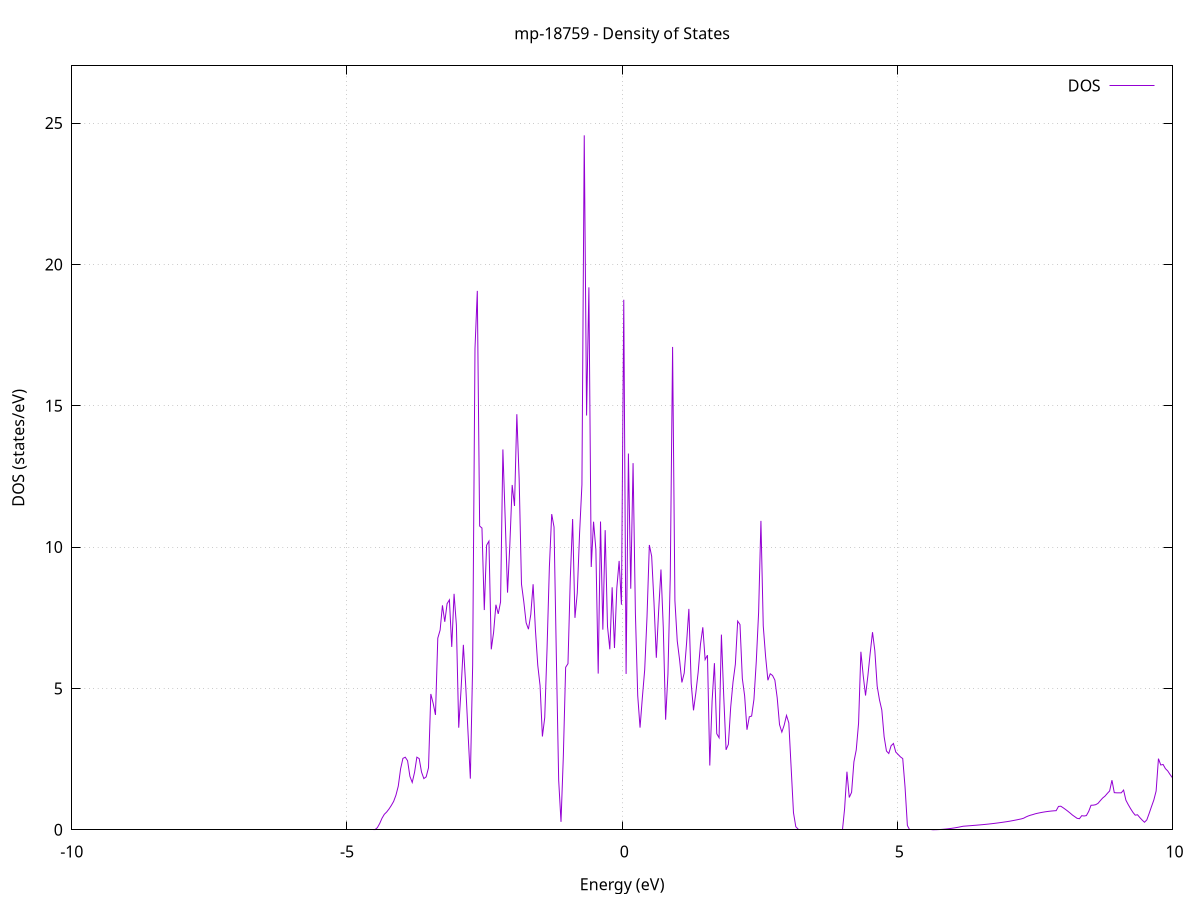 set title 'mp-18759 - Density of States'
set xlabel 'Energy (eV)'
set ylabel 'DOS (states/eV)'
set grid
set xrange [-10:10]
set yrange [0:27.022]
set xzeroaxis lt -1
set terminal png size 800,600
set output 'mp-18759_dos_gnuplot.png'
plot '-' using 1:2 with lines title 'DOS'
-51.249800 0.000000
-51.207600 0.000000
-51.165400 0.000000
-51.123100 0.000000
-51.080900 0.000000
-51.038600 0.000000
-50.996400 0.000000
-50.954200 0.000000
-50.911900 0.000000
-50.869700 0.000000
-50.827400 0.000000
-50.785200 0.000000
-50.743000 0.000000
-50.700700 0.000000
-50.658500 0.000000
-50.616200 0.000000
-50.574000 0.000000
-50.531800 0.000000
-50.489500 0.000000
-50.447300 0.000000
-50.405000 0.000000
-50.362800 0.000000
-50.320600 0.000000
-50.278300 0.000000
-50.236100 0.000000
-50.193800 0.000000
-50.151600 0.000000
-50.109400 0.000000
-50.067100 0.000000
-50.024900 0.000000
-49.982600 0.000000
-49.940400 0.000000
-49.898200 0.000000
-49.855900 0.000000
-49.813700 0.000000
-49.771400 0.000000
-49.729200 0.000000
-49.687000 0.000000
-49.644700 0.000000
-49.602500 0.000000
-49.560200 0.000000
-49.518000 0.000000
-49.475800 0.000000
-49.433500 0.000000
-49.391300 0.000000
-49.349000 0.000000
-49.306800 0.000000
-49.264600 0.000000
-49.222300 0.000000
-49.180100 0.000000
-49.137800 0.000000
-49.095600 0.000000
-49.053400 0.000000
-49.011100 0.000000
-48.968900 0.000000
-48.926600 0.000000
-48.884400 0.000000
-48.842200 0.000000
-48.799900 0.000000
-48.757700 0.000000
-48.715400 0.000000
-48.673200 0.000000
-48.631000 0.000000
-48.588700 0.000000
-48.546500 0.000000
-48.504200 0.000000
-48.462000 0.000000
-48.419800 0.000000
-48.377500 0.000000
-48.335300 0.000000
-48.293000 0.000000
-48.250800 0.000000
-48.208600 0.000000
-48.166300 0.000000
-48.124100 0.000000
-48.081800 0.000000
-48.039600 0.000000
-47.997400 0.000000
-47.955100 0.000000
-47.912900 0.000000
-47.870600 0.000000
-47.828400 0.000000
-47.786200 0.000000
-47.743900 0.000000
-47.701700 0.000000
-47.659400 0.000000
-47.617200 0.000000
-47.575000 0.000000
-47.532700 0.000000
-47.490500 0.000000
-47.448200 0.000000
-47.406000 20.284700
-47.363800 0.000000
-47.321500 0.000000
-47.279300 0.000000
-47.237000 0.000000
-47.194800 0.000000
-47.152600 0.000000
-47.110300 85.101200
-47.068100 0.000000
-47.025800 0.000000
-46.983600 0.000000
-46.941400 0.000000
-46.899100 0.000000
-46.856900 0.000000
-46.814600 0.000000
-46.772400 0.000000
-46.730200 0.000000
-46.687900 0.000000
-46.645700 0.000000
-46.603400 0.000000
-46.561200 0.000000
-46.519000 0.000000
-46.476700 0.000000
-46.434500 0.000000
-46.392200 0.000000
-46.350000 0.000000
-46.307800 0.000000
-46.265500 0.000000
-46.223300 0.000000
-46.181000 0.000000
-46.138800 0.000000
-46.096600 0.000000
-46.054300 0.000000
-46.012100 0.000000
-45.969800 0.000000
-45.927600 0.000000
-45.885400 0.000000
-45.843100 0.000000
-45.800900 0.000000
-45.758600 0.000000
-45.716400 0.000000
-45.674200 0.000000
-45.631900 0.000000
-45.589700 0.000000
-45.547400 0.000000
-45.505200 0.000000
-45.463000 0.000000
-45.420700 0.000000
-45.378500 0.000000
-45.336200 0.000000
-45.294000 0.000000
-45.251800 0.000000
-45.209500 0.000000
-45.167300 0.000000
-45.125000 0.000000
-45.082800 0.000000
-45.040600 0.000000
-44.998300 0.000000
-44.956100 0.000000
-44.913800 0.000000
-44.871600 0.000000
-44.829400 0.000000
-44.787100 0.000000
-44.744900 0.000000
-44.702600 0.000000
-44.660400 0.000000
-44.618200 0.000000
-44.575900 0.000000
-44.533700 0.000000
-44.491400 0.000000
-44.449200 0.000000
-44.407000 0.000000
-44.364700 0.000000
-44.322500 0.000000
-44.280200 0.000000
-44.238000 0.000000
-44.195800 0.000000
-44.153500 0.000000
-44.111300 0.000000
-44.069000 0.000000
-44.026800 0.000000
-43.984600 0.000000
-43.942300 0.000000
-43.900100 0.000000
-43.857800 0.000000
-43.815600 0.000000
-43.773400 0.000000
-43.731100 0.000000
-43.688900 0.000000
-43.646600 0.000000
-43.604400 0.000000
-43.562200 0.000000
-43.519900 0.000000
-43.477700 0.000000
-43.435400 0.000000
-43.393200 0.000000
-43.351000 0.000000
-43.308700 0.000000
-43.266500 0.000000
-43.224200 0.000000
-43.182000 0.000000
-43.139800 0.000000
-43.097500 0.000000
-43.055300 0.000000
-43.013000 0.000000
-42.970800 0.000000
-42.928600 0.000000
-42.886300 0.000000
-42.844100 0.000000
-42.801800 0.000000
-42.759600 0.000000
-42.717400 0.000000
-42.675100 0.000000
-42.632900 0.000000
-42.590600 0.000000
-42.548400 0.000000
-42.506200 0.000000
-42.463900 0.000000
-42.421700 0.000000
-42.379400 0.000000
-42.337200 0.000000
-42.295000 0.000000
-42.252700 0.000000
-42.210500 0.000000
-42.168200 0.000000
-42.126000 0.000000
-42.083800 0.000000
-42.041500 0.000000
-41.999300 0.000000
-41.957000 0.000000
-41.914800 0.000000
-41.872600 0.000000
-41.830300 0.000000
-41.788100 0.000000
-41.745800 0.000000
-41.703600 0.000000
-41.661400 0.000000
-41.619100 0.000000
-41.576900 0.000000
-41.534600 0.000000
-41.492400 0.000000
-41.450200 0.000000
-41.407900 0.000000
-41.365700 0.000000
-41.323400 0.000000
-41.281200 0.000000
-41.239000 0.000000
-41.196700 0.000000
-41.154500 0.000000
-41.112200 0.000000
-41.070000 0.000000
-41.027800 0.000000
-40.985500 0.000000
-40.943300 0.000000
-40.901000 0.000000
-40.858800 0.000000
-40.816600 0.000000
-40.774300 0.000000
-40.732100 0.000000
-40.689800 0.000000
-40.647600 0.000000
-40.605400 0.000000
-40.563100 0.000000
-40.520900 0.000000
-40.478600 0.000000
-40.436400 0.000000
-40.394200 0.000000
-40.351900 0.000000
-40.309700 0.000000
-40.267400 0.000000
-40.225200 0.000000
-40.183000 0.000000
-40.140700 0.000000
-40.098500 0.000000
-40.056200 0.000000
-40.014000 0.000000
-39.971800 0.000000
-39.929500 0.000000
-39.887300 0.000000
-39.845000 0.000000
-39.802800 0.000000
-39.760600 0.000000
-39.718300 0.000000
-39.676100 0.000000
-39.633800 0.000000
-39.591600 0.000000
-39.549400 0.000000
-39.507100 0.000000
-39.464900 0.000000
-39.422600 0.000000
-39.380400 0.000000
-39.338200 0.000000
-39.295900 0.000000
-39.253700 0.000000
-39.211400 0.000000
-39.169200 0.000000
-39.127000 0.000000
-39.084700 0.000000
-39.042500 0.000000
-39.000200 0.000000
-38.958000 0.000000
-38.915800 0.000000
-38.873500 0.000000
-38.831300 0.000000
-38.789000 0.000000
-38.746800 0.000000
-38.704600 0.000000
-38.662300 0.000000
-38.620100 0.000000
-38.577800 0.000000
-38.535600 0.000000
-38.493400 0.000000
-38.451100 0.000000
-38.408900 0.000000
-38.366600 0.000000
-38.324400 0.000000
-38.282200 0.000000
-38.239900 0.000000
-38.197700 0.000000
-38.155400 0.000000
-38.113200 0.000000
-38.071000 0.000000
-38.028700 0.000000
-37.986500 0.000000
-37.944200 0.000000
-37.902000 0.000000
-37.859800 0.000000
-37.817500 0.000000
-37.775300 0.000000
-37.733000 0.000000
-37.690800 0.000000
-37.648600 0.000000
-37.606300 0.000000
-37.564100 0.000000
-37.521800 0.000000
-37.479600 0.000000
-37.437400 0.000000
-37.395100 0.000000
-37.352900 0.000000
-37.310600 0.000000
-37.268400 0.000000
-37.226200 0.000000
-37.183900 0.000000
-37.141700 0.000000
-37.099400 0.000000
-37.057200 0.000000
-37.015000 0.000000
-36.972700 0.000000
-36.930500 0.000000
-36.888200 0.000000
-36.846000 0.000000
-36.803800 0.000000
-36.761500 0.000000
-36.719300 0.000000
-36.677000 0.000000
-36.634800 0.000000
-36.592600 0.000000
-36.550300 0.000000
-36.508100 0.000000
-36.465800 0.000000
-36.423600 0.000000
-36.381400 0.000000
-36.339100 0.000000
-36.296900 0.000000
-36.254600 0.000000
-36.212400 0.000000
-36.170200 0.000000
-36.127900 0.000000
-36.085700 0.000000
-36.043400 0.000000
-36.001200 0.000000
-35.959000 0.000000
-35.916700 0.000000
-35.874500 0.000000
-35.832200 0.000000
-35.790000 0.000000
-35.747800 0.000000
-35.705500 0.000000
-35.663300 0.000000
-35.621000 0.000000
-35.578800 0.000000
-35.536600 0.000000
-35.494300 0.000000
-35.452100 0.000000
-35.409800 0.000000
-35.367600 0.000000
-35.325400 0.000000
-35.283100 0.000000
-35.240900 0.000000
-35.198600 0.000000
-35.156400 0.000000
-35.114200 0.000000
-35.071900 0.000000
-35.029700 0.000000
-34.987400 0.000000
-34.945200 0.000000
-34.903000 0.000000
-34.860700 0.000000
-34.818500 0.000000
-34.776200 0.000000
-34.734000 0.000000
-34.691800 0.000000
-34.649500 0.000000
-34.607300 0.000000
-34.565000 0.000000
-34.522800 0.000000
-34.480600 0.000000
-34.438300 0.000000
-34.396100 0.000000
-34.353800 0.000000
-34.311600 0.000000
-34.269400 0.000000
-34.227100 0.000000
-34.184900 0.000000
-34.142600 0.000000
-34.100400 0.000000
-34.058200 0.000000
-34.015900 0.000000
-33.973700 0.000000
-33.931400 0.000000
-33.889200 0.000000
-33.847000 0.000000
-33.804700 0.000000
-33.762500 0.000000
-33.720200 0.000000
-33.678000 0.000000
-33.635800 0.000000
-33.593500 0.000000
-33.551300 0.000000
-33.509000 0.000000
-33.466800 0.000000
-33.424600 0.000000
-33.382300 0.000000
-33.340100 0.000000
-33.297800 0.000000
-33.255600 0.000000
-33.213400 0.000000
-33.171100 0.000000
-33.128900 0.000000
-33.086600 0.000000
-33.044400 0.000000
-33.002200 0.000000
-32.959900 0.000000
-32.917700 0.000000
-32.875400 0.000000
-32.833200 0.000000
-32.791000 0.000000
-32.748700 0.000000
-32.706500 0.000000
-32.664200 0.000000
-32.622000 0.000000
-32.579800 0.000000
-32.537500 0.000000
-32.495300 0.000000
-32.453000 0.000000
-32.410800 0.000000
-32.368600 0.000000
-32.326300 0.000000
-32.284100 0.000000
-32.241800 0.000000
-32.199600 0.000000
-32.157400 0.000000
-32.115100 0.000000
-32.072900 0.000000
-32.030600 0.000000
-31.988400 0.000000
-31.946200 0.000000
-31.903900 0.000000
-31.861700 0.000000
-31.819400 0.000000
-31.777200 0.000000
-31.735000 0.000000
-31.692700 0.000000
-31.650500 0.000000
-31.608200 0.000000
-31.566000 0.000000
-31.523800 0.000000
-31.481500 0.000000
-31.439300 0.000000
-31.397000 0.000000
-31.354800 0.000000
-31.312600 0.000000
-31.270300 0.000000
-31.228100 0.000000
-31.185800 0.000000
-31.143600 0.000000
-31.101400 0.000000
-31.059100 0.000000
-31.016900 0.000000
-30.974600 0.000000
-30.932400 0.000000
-30.890200 0.000000
-30.847900 0.000000
-30.805700 0.000000
-30.763400 0.000000
-30.721200 0.000000
-30.679000 0.000000
-30.636700 0.000000
-30.594500 0.000000
-30.552200 0.000000
-30.510000 0.000000
-30.467800 0.000000
-30.425500 0.000000
-30.383300 0.000000
-30.341000 0.000000
-30.298800 0.000000
-30.256600 0.000000
-30.214300 0.000000
-30.172100 0.000000
-30.129800 0.000000
-30.087600 0.000000
-30.045400 0.000000
-30.003100 0.000000
-29.960900 0.000000
-29.918600 0.000000
-29.876400 0.000000
-29.834100 0.000000
-29.791900 0.000000
-29.749700 0.000000
-29.707400 0.000000
-29.665200 0.000000
-29.622900 0.000000
-29.580700 0.000000
-29.538500 0.000000
-29.496200 0.000000
-29.454000 0.000000
-29.411700 0.000000
-29.369500 0.000000
-29.327300 0.000000
-29.285000 0.000000
-29.242800 0.000000
-29.200500 0.000000
-29.158300 0.000000
-29.116100 0.000000
-29.073800 0.000000
-29.031600 0.000000
-28.989300 0.000000
-28.947100 0.000000
-28.904900 0.000000
-28.862600 0.000000
-28.820400 0.000000
-28.778100 0.000000
-28.735900 0.000000
-28.693700 0.000000
-28.651400 0.000000
-28.609200 0.000000
-28.566900 0.000000
-28.524700 0.000000
-28.482500 0.000000
-28.440200 0.000000
-28.398000 0.000000
-28.355700 0.000000
-28.313500 0.000000
-28.271300 0.000000
-28.229000 0.000000
-28.186800 0.000000
-28.144500 0.000000
-28.102300 0.000000
-28.060100 0.000000
-28.017800 0.000000
-27.975600 0.000000
-27.933300 0.000000
-27.891100 0.000000
-27.848900 0.000000
-27.806600 0.000000
-27.764400 0.000000
-27.722100 0.000000
-27.679900 0.000000
-27.637700 0.000000
-27.595400 0.000000
-27.553200 0.000000
-27.510900 0.000000
-27.468700 0.000000
-27.426500 0.000000
-27.384200 0.000000
-27.342000 0.000000
-27.299700 0.000000
-27.257500 0.000000
-27.215300 0.000000
-27.173000 0.000000
-27.130800 0.000000
-27.088500 0.000000
-27.046300 0.000000
-27.004100 0.000000
-26.961800 0.000000
-26.919600 0.000000
-26.877300 0.000000
-26.835100 0.000000
-26.792900 0.000000
-26.750600 0.000000
-26.708400 0.000000
-26.666100 0.000000
-26.623900 0.000000
-26.581700 0.000000
-26.539400 0.000000
-26.497200 0.000000
-26.454900 0.000000
-26.412700 0.000000
-26.370500 0.000000
-26.328200 0.000000
-26.286000 0.000000
-26.243700 0.000000
-26.201500 0.000000
-26.159300 0.000000
-26.117000 0.000000
-26.074800 0.000000
-26.032500 0.000000
-25.990300 0.000000
-25.948100 0.000000
-25.905800 0.000000
-25.863600 0.000000
-25.821300 0.000000
-25.779100 0.000000
-25.736900 0.000000
-25.694600 0.000000
-25.652400 0.000000
-25.610100 0.000000
-25.567900 0.000000
-25.525700 0.000000
-25.483400 0.000000
-25.441200 0.000000
-25.398900 0.000000
-25.356700 0.000000
-25.314500 0.000000
-25.272200 0.000000
-25.230000 0.000000
-25.187700 0.000000
-25.145500 0.000000
-25.103300 0.000000
-25.061000 0.000000
-25.018800 0.000000
-24.976500 0.000000
-24.934300 0.000000
-24.892100 0.000000
-24.849800 0.000000
-24.807600 0.000000
-24.765300 0.000000
-24.723100 0.000000
-24.680900 0.000000
-24.638600 0.000000
-24.596400 0.000000
-24.554100 0.000000
-24.511900 0.000000
-24.469700 0.000000
-24.427400 0.000000
-24.385200 0.000000
-24.342900 0.000000
-24.300700 0.000000
-24.258500 0.000000
-24.216200 0.000000
-24.174000 0.000000
-24.131700 0.000000
-24.089500 0.000000
-24.047300 0.000000
-24.005000 0.000000
-23.962800 0.000000
-23.920500 0.000000
-23.878300 0.000000
-23.836100 0.000000
-23.793800 0.000000
-23.751600 0.000000
-23.709300 0.000000
-23.667100 0.000000
-23.624900 0.000000
-23.582600 0.000000
-23.540400 0.000000
-23.498100 0.000000
-23.455900 0.000000
-23.413700 0.000000
-23.371400 0.000000
-23.329200 0.000000
-23.286900 0.000000
-23.244700 0.000000
-23.202500 0.000000
-23.160200 0.000000
-23.118000 0.000000
-23.075700 0.000000
-23.033500 0.000000
-22.991300 0.000000
-22.949000 0.000000
-22.906800 0.000000
-22.864500 0.000000
-22.822300 0.000000
-22.780100 0.000000
-22.737800 0.000000
-22.695600 0.000000
-22.653300 0.000000
-22.611100 0.000000
-22.568900 0.000000
-22.526600 0.000000
-22.484400 0.000000
-22.442100 0.000000
-22.399900 0.000000
-22.357700 0.000000
-22.315400 0.000000
-22.273200 0.000000
-22.230900 0.000000
-22.188700 0.000000
-22.146500 0.000000
-22.104200 0.000000
-22.062000 0.000000
-22.019700 0.000000
-21.977500 0.000000
-21.935300 0.000000
-21.893000 0.000000
-21.850800 0.000000
-21.808500 0.000000
-21.766300 0.000000
-21.724100 0.000000
-21.681800 0.000000
-21.639600 0.000000
-21.597300 0.000000
-21.555100 0.000000
-21.512900 0.000000
-21.470600 0.000000
-21.428400 0.000000
-21.386100 0.000000
-21.343900 0.000000
-21.301700 0.000000
-21.259400 0.000000
-21.217200 0.000000
-21.174900 0.000000
-21.132700 0.000000
-21.090500 0.000000
-21.048200 0.000000
-21.006000 0.000000
-20.963700 0.000000
-20.921500 0.000000
-20.879300 0.000000
-20.837000 0.000000
-20.794800 0.000000
-20.752500 0.000000
-20.710300 0.000000
-20.668100 0.000000
-20.625800 0.000000
-20.583600 0.000000
-20.541300 0.000000
-20.499100 0.000000
-20.456900 0.000000
-20.414600 0.000000
-20.372400 0.000000
-20.330100 0.000000
-20.287900 0.000000
-20.245700 0.000000
-20.203400 0.000000
-20.161200 0.000000
-20.118900 0.000000
-20.076700 0.000000
-20.034500 0.000000
-19.992200 0.000000
-19.950000 0.000000
-19.907700 0.000000
-19.865500 0.000000
-19.823300 0.000000
-19.781000 0.000000
-19.738800 0.000000
-19.696500 0.000000
-19.654300 0.000000
-19.612100 0.000000
-19.569800 0.000000
-19.527600 0.000000
-19.485300 0.000000
-19.443100 0.000000
-19.400900 0.000000
-19.358600 0.000000
-19.316400 0.000000
-19.274100 0.000000
-19.231900 0.000000
-19.189700 0.000000
-19.147400 0.000000
-19.105200 0.000000
-19.062900 0.000000
-19.020700 0.000000
-18.978500 0.000000
-18.936200 0.000000
-18.894000 0.000000
-18.851700 0.000000
-18.809500 0.000000
-18.767300 0.000000
-18.725000 0.000000
-18.682800 0.000000
-18.640500 0.000000
-18.598300 0.000000
-18.556100 0.000000
-18.513800 0.000000
-18.471600 0.000000
-18.429300 0.000000
-18.387100 0.000000
-18.344900 0.000000
-18.302600 0.000000
-18.260400 0.000000
-18.218100 0.000000
-18.175900 0.000000
-18.133700 0.000000
-18.091400 0.000000
-18.049200 0.000000
-18.006900 0.000000
-17.964700 0.000000
-17.922500 0.000000
-17.880200 0.000000
-17.838000 0.000000
-17.795700 0.000000
-17.753500 0.000000
-17.711300 0.000000
-17.669000 0.000000
-17.626800 0.000000
-17.584500 0.000000
-17.542300 0.000000
-17.500100 0.000000
-17.457800 0.000000
-17.415600 0.000000
-17.373300 0.000000
-17.331100 0.000000
-17.288900 0.000000
-17.246600 0.000000
-17.204400 0.000000
-17.162100 0.000000
-17.119900 0.000000
-17.077700 0.000000
-17.035400 0.000000
-16.993200 0.000000
-16.950900 0.000000
-16.908700 0.000000
-16.866500 0.000000
-16.824200 0.000000
-16.782000 0.000000
-16.739700 0.000000
-16.697500 0.000000
-16.655300 0.000000
-16.613000 0.000000
-16.570800 0.000000
-16.528500 0.000000
-16.486300 0.000000
-16.444100 0.000000
-16.401800 0.000000
-16.359600 0.000000
-16.317300 0.000000
-16.275100 0.000000
-16.232900 0.000000
-16.190600 0.000000
-16.148400 0.000000
-16.106100 0.000000
-16.063900 0.000000
-16.021700 0.000000
-15.979400 0.000000
-15.937200 0.000000
-15.894900 0.000000
-15.852700 0.000000
-15.810500 0.000000
-15.768200 0.000000
-15.726000 0.097200
-15.683700 0.662400
-15.641500 1.016300
-15.599300 1.315900
-15.557000 1.713600
-15.514800 2.292100
-15.472500 3.619900
-15.430300 4.045100
-15.388100 4.167000
-15.345800 1.882400
-15.303600 1.696900
-15.261300 1.463800
-15.219100 0.822600
-15.176900 1.327400
-15.134600 2.413900
-15.092400 4.305700
-15.050100 5.874300
-15.007900 4.191800
-14.965700 4.554400
-14.923400 0.102200
-14.881200 0.818300
-14.838900 10.054300
-14.796700 7.192700
-14.754500 6.399500
-14.712200 5.394000
-14.670000 6.184700
-14.627700 9.172200
-14.585500 15.171000
-14.543300 19.241500
-14.501000 0.000000
-14.458800 13.665100
-14.416500 0.000000
-14.374300 0.000000
-14.332100 0.000000
-14.289800 0.000000
-14.247600 0.000000
-14.205300 0.000000
-14.163100 0.000000
-14.120900 0.000000
-14.078600 0.000000
-14.036400 0.000000
-13.994100 0.000000
-13.951900 0.000000
-13.909700 0.000000
-13.867400 0.000000
-13.825200 0.000000
-13.782900 0.000000
-13.740700 0.000000
-13.698500 0.000000
-13.656200 0.000000
-13.614000 0.000000
-13.571700 0.000000
-13.529500 0.000000
-13.487300 0.000000
-13.445000 0.000000
-13.402800 0.000000
-13.360500 0.000000
-13.318300 0.000000
-13.276100 0.000000
-13.233800 0.000000
-13.191600 0.000000
-13.149300 0.000000
-13.107100 0.000000
-13.064900 0.000000
-13.022600 0.000000
-12.980400 0.000000
-12.938100 0.000000
-12.895900 0.000000
-12.853700 0.000000
-12.811400 0.000000
-12.769200 0.000000
-12.726900 0.000000
-12.684700 0.000000
-12.642500 0.000000
-12.600200 0.000000
-12.558000 0.000000
-12.515700 0.000000
-12.473500 0.000000
-12.431300 0.000000
-12.389000 0.000000
-12.346800 0.000000
-12.304500 0.000000
-12.262300 0.000000
-12.220100 0.000000
-12.177800 0.000000
-12.135600 0.000000
-12.093300 0.000000
-12.051100 0.000000
-12.008900 0.000000
-11.966600 0.000000
-11.924400 0.000000
-11.882100 0.000000
-11.839900 0.000000
-11.797700 0.000000
-11.755400 0.000000
-11.713200 0.000000
-11.670900 0.000000
-11.628700 0.000000
-11.586500 0.000000
-11.544200 0.000000
-11.502000 0.000000
-11.459700 0.000000
-11.417500 0.000000
-11.375300 0.000000
-11.333000 0.000000
-11.290800 0.000000
-11.248500 0.000000
-11.206300 0.000000
-11.164100 0.000000
-11.121800 0.000000
-11.079600 0.000000
-11.037300 0.000000
-10.995100 0.000000
-10.952900 0.000000
-10.910600 0.000000
-10.868400 0.000000
-10.826100 0.000000
-10.783900 0.000000
-10.741700 0.000000
-10.699400 0.000000
-10.657200 0.000000
-10.614900 0.000000
-10.572700 0.000000
-10.530500 0.000000
-10.488200 0.000000
-10.446000 0.000000
-10.403700 0.000000
-10.361500 0.000000
-10.319300 0.000000
-10.277000 0.000000
-10.234800 0.000000
-10.192500 0.000000
-10.150300 0.000000
-10.108100 0.000000
-10.065800 0.000000
-10.023600 0.000000
-9.981300 0.000000
-9.939100 0.000000
-9.896900 0.000000
-9.854600 0.000000
-9.812400 0.000000
-9.770100 0.000000
-9.727900 0.000000
-9.685700 0.000000
-9.643400 0.000000
-9.601200 0.000000
-9.558900 0.000000
-9.516700 0.000000
-9.474500 0.000000
-9.432200 0.000000
-9.390000 0.000000
-9.347700 0.000000
-9.305500 0.000000
-9.263300 0.000000
-9.221000 0.000000
-9.178800 0.000000
-9.136500 0.000000
-9.094300 0.000000
-9.052100 0.000000
-9.009800 0.000000
-8.967600 0.000000
-8.925300 0.000000
-8.883100 0.000000
-8.840900 0.000000
-8.798600 0.000000
-8.756400 0.000000
-8.714100 0.000000
-8.671900 0.000000
-8.629700 0.000000
-8.587400 0.000000
-8.545200 0.000000
-8.502900 0.000000
-8.460700 0.000000
-8.418500 0.000000
-8.376200 0.000000
-8.334000 0.000000
-8.291700 0.000000
-8.249500 0.000000
-8.207300 0.000000
-8.165000 0.000000
-8.122800 0.000000
-8.080500 0.000000
-8.038300 0.000000
-7.996100 0.000000
-7.953800 0.000000
-7.911600 0.000000
-7.869300 0.000000
-7.827100 0.000000
-7.784900 0.000000
-7.742600 0.000000
-7.700400 0.000000
-7.658100 0.000000
-7.615900 0.000000
-7.573700 0.000000
-7.531400 0.000000
-7.489200 0.000000
-7.446900 0.000000
-7.404700 0.000000
-7.362500 0.000000
-7.320200 0.000000
-7.278000 0.000000
-7.235700 0.000000
-7.193500 0.000000
-7.151300 0.000000
-7.109000 0.000000
-7.066800 0.000000
-7.024500 0.000000
-6.982300 0.000000
-6.940100 0.000000
-6.897800 0.000000
-6.855600 0.000000
-6.813300 0.000000
-6.771100 0.000000
-6.728900 0.000000
-6.686600 0.000000
-6.644400 0.000000
-6.602100 0.000000
-6.559900 0.000000
-6.517700 0.000000
-6.475400 0.000000
-6.433200 0.000000
-6.390900 0.000000
-6.348700 0.000000
-6.306500 0.000000
-6.264200 0.000000
-6.222000 0.000000
-6.179700 0.000000
-6.137500 0.000000
-6.095300 0.000000
-6.053000 0.000000
-6.010800 0.000000
-5.968500 0.000000
-5.926300 0.000000
-5.884100 0.000000
-5.841800 0.000000
-5.799600 0.000000
-5.757300 0.000000
-5.715100 0.000000
-5.672900 0.000000
-5.630600 0.000000
-5.588400 0.000000
-5.546100 0.000000
-5.503900 0.000000
-5.461700 0.000000
-5.419400 0.000000
-5.377200 0.000000
-5.334900 0.000000
-5.292700 0.000000
-5.250500 0.000000
-5.208200 0.000000
-5.166000 0.000000
-5.123700 0.000000
-5.081500 0.000000
-5.039300 0.000000
-4.997000 0.000000
-4.954800 0.000000
-4.912500 0.000000
-4.870300 0.000000
-4.828100 0.000000
-4.785800 0.000000
-4.743600 0.000000
-4.701300 0.000000
-4.659100 0.000000
-4.616900 0.000000
-4.574600 0.000000
-4.532400 0.000000
-4.490100 0.006200
-4.447900 0.075200
-4.405700 0.220800
-4.363400 0.408100
-4.321200 0.547400
-4.278900 0.627900
-4.236700 0.734200
-4.194500 0.859600
-4.152200 1.003000
-4.110000 1.224600
-4.067700 1.544300
-4.025500 2.156400
-3.983300 2.526100
-3.941000 2.567200
-3.898800 2.441900
-3.856500 1.892100
-3.814300 1.674200
-3.772100 2.029800
-3.729800 2.568300
-3.687600 2.517000
-3.645300 2.042200
-3.603100 1.810600
-3.560900 1.871800
-3.518600 2.192000
-3.476400 4.804100
-3.434100 4.475000
-3.391900 4.063000
-3.349700 6.778800
-3.307400 7.064200
-3.265200 7.938700
-3.222900 7.355800
-3.180700 7.997900
-3.138500 8.133800
-3.096200 6.468900
-3.054000 8.347400
-3.011700 7.240600
-2.969500 3.610500
-2.927300 4.950500
-2.885000 6.543200
-2.842800 5.114400
-2.800500 3.445200
-2.758300 1.808100
-2.716100 5.823700
-2.673800 17.023100
-2.631600 19.062500
-2.589300 10.744500
-2.547100 10.672900
-2.504900 7.772300
-2.462600 10.066200
-2.420400 10.210000
-2.378100 6.382900
-2.335900 6.979900
-2.293700 7.960800
-2.251400 7.636700
-2.209200 8.060000
-2.166900 13.453700
-2.124700 10.974500
-2.082500 8.389100
-2.040200 10.100300
-1.998000 12.197300
-1.955700 11.454400
-1.913500 14.699400
-1.871300 12.410000
-1.829000 8.690400
-1.786800 8.063400
-1.744500 7.321300
-1.702300 7.096000
-1.660100 7.616100
-1.617800 8.686500
-1.575600 7.067700
-1.533300 5.822300
-1.491100 5.094100
-1.448900 3.299800
-1.406600 3.968900
-1.364400 6.412000
-1.322100 9.295700
-1.279900 11.166600
-1.237700 10.709200
-1.195400 6.121700
-1.153200 1.752900
-1.110900 0.280700
-1.068700 2.591300
-1.026500 5.747000
-0.984200 5.877000
-0.942000 8.899200
-0.899700 10.991900
-0.857500 7.496100
-0.815300 8.379800
-0.773000 10.505400
-0.730800 12.209000
-0.688500 24.565000
-0.646300 14.652900
-0.604100 19.188500
-0.561800 9.295800
-0.519600 10.897700
-0.477300 9.918000
-0.435100 5.524400
-0.392900 10.904400
-0.350600 7.078500
-0.308400 10.598700
-0.266100 7.188100
-0.223900 6.383600
-0.181700 8.578600
-0.139400 6.431400
-0.097200 8.542500
-0.054900 9.510400
-0.012700 7.961400
0.029500 18.749700
0.071800 5.513100
0.114000 13.309500
0.156300 8.527800
0.198500 12.969800
0.240700 7.664000
0.283000 4.747900
0.325200 3.612500
0.367500 4.683400
0.409700 5.658000
0.451900 7.536900
0.494200 10.074200
0.536400 9.674500
0.578700 8.038300
0.620900 6.084600
0.663100 7.740100
0.705400 9.206800
0.747600 7.148300
0.789900 3.892600
0.832100 5.502900
0.874300 8.928300
0.916600 17.080600
0.958800 8.104700
1.001100 6.679800
1.043300 6.019700
1.085500 5.211200
1.127800 5.542700
1.170000 6.582100
1.212300 7.813000
1.254500 5.180900
1.296700 4.224700
1.339000 4.842500
1.381200 5.573000
1.423500 6.567900
1.465700 7.162900
1.507900 6.020500
1.550200 6.176000
1.592400 2.272800
1.634700 4.566100
1.676900 5.894500
1.719100 3.397600
1.761400 3.255300
1.803600 6.903700
1.845900 4.725300
1.888100 2.828300
1.930300 3.022800
1.972600 4.341700
2.014800 5.230700
2.057100 5.855200
2.099300 7.380600
2.141500 7.258900
2.183800 5.351300
2.226000 4.733800
2.268300 3.538800
2.310500 3.996200
2.352700 4.022200
2.395000 4.615300
2.437200 5.949200
2.479500 7.682800
2.521700 10.926900
2.563900 7.212800
2.606200 6.137300
2.648400 5.288800
2.690700 5.518300
2.732900 5.458100
2.775100 5.294400
2.817400 4.667500
2.859600 3.720400
2.901900 3.455000
2.944100 3.701100
2.986300 4.044900
3.028600 3.778000
3.070800 2.194300
3.113100 0.603900
3.155300 0.108600
3.197500 0.000000
3.239800 0.000000
3.282000 0.000000
3.324300 0.000000
3.366500 0.000000
3.408700 0.000000
3.451000 0.000000
3.493200 0.000000
3.535500 0.000000
3.577700 0.000000
3.619900 0.000000
3.662200 0.000000
3.704400 0.000000
3.746700 0.000000
3.788900 0.000000
3.831100 0.000000
3.873400 0.000000
3.915600 0.000000
3.957900 0.000000
4.000100 0.000000
4.042300 0.748500
4.084600 2.054800
4.126800 1.143000
4.169100 1.324700
4.211300 2.402300
4.253500 2.824000
4.295800 3.767200
4.338000 6.296800
4.380300 5.452700
4.422500 4.749200
4.464700 5.441300
4.507000 6.247500
4.549200 6.989700
4.591500 6.330300
4.633700 5.082800
4.675900 4.594000
4.718200 4.235400
4.760400 3.291700
4.802700 2.785500
4.844900 2.698700
4.887100 2.973400
4.929400 3.052600
4.971600 2.750400
5.013900 2.664900
5.056100 2.579500
5.098300 2.518500
5.140600 1.506300
5.182800 0.151300
5.225100 0.000000
5.267300 0.000000
5.309500 0.000000
5.351800 0.000000
5.394000 0.000000
5.436300 0.000000
5.478500 0.000000
5.520700 0.000000
5.563000 0.000000
5.605200 0.000000
5.647500 0.000300
5.689700 0.002000
5.731900 0.004900
5.774200 0.009200
5.816400 0.014900
5.858700 0.021900
5.900900 0.030200
5.943100 0.039800
5.985400 0.050800
6.027600 0.063100
6.069900 0.076700
6.112100 0.091700
6.154300 0.108000
6.196600 0.125100
6.238800 0.131400
6.281100 0.137700
6.323300 0.144200
6.365500 0.150900
6.407800 0.157600
6.450000 0.164500
6.492300 0.171500
6.534500 0.178700
6.576700 0.186400
6.619000 0.194600
6.661200 0.203200
6.703500 0.212400
6.745700 0.222000
6.787900 0.232200
6.830200 0.242800
6.872400 0.254000
6.914700 0.265600
6.956900 0.277600
6.999100 0.290100
7.041400 0.303300
7.083600 0.318500
7.125900 0.334300
7.168100 0.350600
7.210300 0.367400
7.252600 0.384700
7.294800 0.408900
7.337100 0.452800
7.379300 0.488700
7.421500 0.516700
7.463800 0.538800
7.506000 0.565200
7.548300 0.584300
7.590500 0.601700
7.632700 0.617500
7.675000 0.631500
7.717200 0.643900
7.759500 0.654500
7.801700 0.663400
7.843900 0.670700
7.886200 0.676200
7.928400 0.826000
7.970700 0.833400
8.012900 0.779100
8.055100 0.720700
8.097400 0.658200
8.139600 0.591700
8.181900 0.521100
8.224100 0.463200
8.266300 0.405400
8.308600 0.391100
8.350800 0.498400
8.393100 0.487500
8.435300 0.502200
8.477500 0.650400
8.519800 0.866800
8.562000 0.871400
8.604300 0.887200
8.646500 0.934100
8.688700 1.031200
8.731000 1.122800
8.773200 1.190100
8.815500 1.285900
8.857700 1.373400
8.899900 1.754800
8.942200 1.312700
8.984400 1.307500
9.026700 1.306400
9.068900 1.306900
9.111100 1.404600
9.153400 1.047000
9.195600 0.890600
9.237900 0.747900
9.280100 0.619600
9.322300 0.517400
9.364600 0.530300
9.406800 0.430500
9.449100 0.342500
9.491300 0.266200
9.533500 0.350000
9.575800 0.578600
9.618000 0.818600
9.660300 1.049900
9.702500 1.370400
9.744700 2.515800
9.787000 2.291800
9.829200 2.309600
9.871500 2.162100
9.913700 2.080600
9.955900 1.954100
9.998200 1.842400
10.040400 1.911300
10.082700 1.741800
10.124900 1.578500
10.167100 1.318100
10.209400 1.570500
10.251600 2.108700
10.293900 3.169800
10.336100 4.710700
10.378300 4.310000
10.420600 3.947400
10.462800 3.066700
10.505100 0.576900
10.547300 0.336800
10.589500 0.389200
10.631800 0.448800
10.674000 0.520100
10.716300 0.660000
10.758500 0.725000
10.800700 0.825400
10.843000 0.947100
10.885200 1.080900
10.927500 1.227800
10.969700 1.416000
11.011900 1.464900
11.054200 1.506700
11.096400 1.613000
11.138700 1.752100
11.180900 1.839700
11.223100 1.916600
11.265400 1.974300
11.307600 1.989600
11.349900 2.022600
11.392100 2.129700
11.434300 2.130400
11.476600 2.182700
11.518800 2.233000
11.561100 2.289200
11.603300 2.348200
11.645500 2.444000
11.687800 2.397000
11.730000 2.531900
11.772300 2.578200
11.814500 2.641000
11.856700 2.585700
11.899000 2.447600
11.941200 2.704000
11.983500 2.029200
12.025700 1.639000
12.067900 1.449200
12.110200 1.528800
12.152400 1.608000
12.194700 1.687900
12.236900 1.768100
12.279100 1.816700
12.321400 1.854100
12.363600 1.877200
12.405900 2.022700
12.448100 2.496400
12.490300 1.910600
12.532600 1.751900
12.574800 1.657000
12.617100 1.949300
12.659300 1.932200
12.701500 1.263400
12.743800 1.043100
12.786000 0.931400
12.828300 1.197800
12.870500 1.574500
12.912700 2.261600
12.955000 2.850900
12.997200 3.653400
13.039500 3.763700
13.081700 3.812300
13.123900 4.381900
13.166200 3.458000
13.208400 5.510400
13.250700 7.556500
13.292900 4.113300
13.335100 2.297700
13.377400 0.613500
13.419600 0.569700
13.461900 0.755400
13.504100 1.244900
13.546300 1.855700
13.588600 2.629000
13.630800 3.496100
13.673100 3.125600
13.715300 3.134400
13.757500 4.664900
13.799800 4.754200
13.842000 5.171400
13.884300 5.056800
13.926500 2.745500
13.968700 2.203900
14.011000 2.331300
14.053200 3.565200
14.095500 3.643200
14.137700 4.070200
14.179900 5.153200
14.222200 2.884400
14.264400 2.566800
14.306700 2.897600
14.348900 3.566100
14.391100 5.096100
14.433400 4.166900
14.475600 3.046000
14.517900 2.626800
14.560100 3.416900
14.602300 4.012700
14.644600 3.174200
14.686800 3.438700
14.729100 2.139600
14.771300 1.937900
14.813500 2.073800
14.855800 2.225200
14.898000 2.533400
14.940300 2.758600
14.982500 3.237900
15.024700 2.894800
15.067000 2.726800
15.109200 4.509700
15.151500 3.298600
15.193700 3.648300
15.235900 3.681800
15.278200 3.747100
15.320400 2.613300
15.362700 2.807400
15.404900 2.799700
15.447100 3.264700
15.489400 3.565500
15.531600 4.557300
15.573900 4.048100
15.616100 3.542400
15.658300 3.140300
15.700600 2.536800
15.742800 2.627600
15.785100 2.855000
15.827300 2.778900
15.869500 2.877100
15.911800 2.993300
15.954000 2.752100
15.996300 2.702400
16.038500 2.593300
16.080700 2.702900
16.123000 2.966800
16.165200 3.323100
16.207500 3.034900
16.249700 2.868500
16.291900 2.725800
16.334200 2.522000
16.376400 2.397100
16.418700 2.253700
16.460900 2.068800
16.503100 1.822600
16.545400 1.581200
16.587600 1.382300
16.629900 0.975200
16.672100 0.814100
16.714300 0.814800
16.756600 0.825600
16.798800 0.846500
16.841100 0.964800
16.883300 1.099100
16.925500 1.322700
16.967800 1.659900
17.010000 1.984000
17.052300 2.423400
17.094500 2.901700
17.136700 2.885800
17.179000 3.235800
17.221200 3.319400
17.263500 3.164300
17.305700 2.910300
17.347900 2.753600
17.390200 2.607600
17.432400 2.482400
17.474700 2.365900
17.516900 2.597100
17.559100 2.791200
17.601400 2.449400
17.643600 2.034100
17.685900 1.904600
17.728100 1.912000
17.770300 2.051100
17.812600 2.233000
17.854800 2.477100
17.897100 2.296900
17.939300 2.231000
17.981500 2.208600
18.023800 2.776100
18.066000 2.477100
18.108300 2.132600
18.150500 1.921600
18.192700 2.082400
18.235000 2.154600
18.277200 2.356500
18.319500 2.109000
18.361700 2.060200
18.403900 2.096200
18.446200 2.314800
18.488400 2.611300
18.530700 3.272900
18.572900 3.498800
18.615100 3.209600
18.657400 3.116400
18.699600 3.253700
18.741900 3.332700
18.784100 3.332600
18.826300 3.129000
18.868600 2.404900
18.910800 1.248500
18.953100 1.219200
18.995300 1.454600
19.037500 1.556400
19.079800 1.657200
19.122000 1.732900
19.164300 1.696500
19.206500 2.298900
19.248700 4.720600
19.291000 2.498500
19.333200 2.060200
19.375500 1.638500
19.417700 1.449400
19.459900 0.840700
19.502200 0.729800
19.544400 1.329300
19.586700 1.904900
19.628900 2.257100
19.671100 2.436800
19.713400 2.733800
19.755600 3.112500
19.797900 3.105900
19.840100 3.247900
19.882300 3.636400
19.924600 3.701100
19.966800 3.681700
20.009100 3.615700
20.051300 3.622900
20.093500 3.376400
20.135800 3.429800
20.178000 3.614300
20.220300 3.630300
20.262500 3.539500
20.304700 3.303900
20.347000 3.148700
20.389200 3.101000
20.431500 3.156700
20.473700 3.244400
20.515900 3.244400
20.558200 3.245700
20.600400 3.339100
20.642700 3.567700
20.684900 3.659100
20.727200 3.910300
20.769400 3.966900
20.811600 4.066700
20.853900 3.883200
20.896100 3.740900
20.938400 3.678300
20.980600 3.857300
21.022800 3.237000
21.065100 2.733100
21.107300 3.281500
21.149600 3.249400
21.191800 3.355600
21.234000 3.538400
21.276300 3.751700
21.318500 3.996500
21.360800 3.722700
21.403000 3.484700
21.445200 3.602900
21.487500 3.243600
21.529700 2.530900
21.572000 2.039400
21.614200 2.155100
21.656400 2.438400
21.698700 1.971400
21.740900 1.898300
21.783200 1.818500
21.825400 1.747200
21.867600 1.673500
21.909900 1.598200
21.952100 1.560400
21.994400 1.549000
22.036600 1.714200
22.078800 1.774300
22.121100 1.840800
22.163300 1.930500
22.205600 2.075000
22.247800 2.267200
22.290000 2.309600
22.332300 2.330200
22.374500 2.175500
22.416800 2.037800
22.459000 1.958100
22.501200 2.087200
22.543500 2.148600
22.585700 2.166100
22.628000 2.443300
22.670200 2.552600
22.712400 2.802100
22.754700 3.692100
22.796900 2.723500
22.839200 2.627500
22.881400 2.606800
22.923600 3.551200
22.965900 3.322000
23.008100 3.224600
23.050400 3.181600
23.092600 3.236000
23.134800 3.350400
23.177100 3.208300
23.219300 3.046900
23.261600 3.501500
23.303800 3.419300
23.346000 3.521500
23.388300 3.374500
23.430500 3.010600
23.472800 2.698600
23.515000 2.485400
23.557200 2.417100
23.599500 2.406800
23.641700 2.631500
23.684000 2.649800
23.726200 2.495700
23.768400 2.374800
23.810700 2.280300
23.852900 2.569900
23.895200 2.359500
23.937400 1.754600
23.979600 1.703100
24.021900 1.738500
24.064100 2.028800
24.106400 2.155600
24.148600 1.557800
24.190800 1.604400
24.233100 2.138900
24.275300 2.188700
24.317600 2.349900
24.359800 2.747000
24.402000 2.385600
24.444300 1.547300
24.486500 1.524700
24.528800 2.021900
24.571000 1.801900
24.613200 1.828200
24.655500 1.820200
24.697700 1.951300
24.740000 2.074700
24.782200 2.079300
24.824400 2.380900
24.866700 1.962800
24.908900 1.782900
24.951200 2.383900
24.993400 3.687200
25.035600 3.612500
25.077900 3.210900
25.120100 2.830300
25.162400 2.483500
25.204600 2.257600
25.246800 2.126400
25.289100 2.183400
25.331300 2.312900
25.373600 2.491000
25.415800 2.438800
25.458000 2.604200
25.500300 2.795900
25.542500 3.141900
25.584800 3.344700
25.627000 3.406800
25.669200 3.585700
25.711500 3.949300
25.753700 4.107100
25.796000 4.174200
25.838200 4.040900
25.880400 3.398400
25.922700 2.736200
25.964900 2.117900
26.007200 1.542800
26.049400 1.657700
26.091600 1.778300
26.133900 2.288300
26.176100 2.834900
26.218400 3.261000
26.260600 6.387900
26.302800 3.130000
26.345100 2.787100
26.387300 2.985200
26.429600 3.216100
26.471800 3.636100
26.514000 3.889900
26.556300 3.681800
26.598500 3.133700
26.640800 2.786100
26.683000 2.547800
26.725200 2.343700
26.767500 2.296700
26.809700 2.602700
26.852000 2.964800
26.894200 3.374700
26.936400 3.964400
26.978700 3.055100
27.020900 2.043000
27.063200 1.902500
27.105400 2.000400
27.147600 2.354400
27.189900 2.327200
27.232100 2.073900
27.274400 1.918900
27.316600 1.657100
27.358800 1.498800
27.401100 1.415200
27.443300 1.355700
27.485600 1.173400
27.527800 0.937900
27.570000 0.630700
27.612300 0.391000
27.654500 0.296600
27.696800 0.240400
27.739000 0.201700
27.781200 0.162300
27.823500 0.126900
27.865700 0.096200
27.908000 0.070200
27.950200 0.048800
27.992400 0.032100
28.034700 0.019500
28.076900 0.010400
28.119200 0.004700
28.161400 0.000900
28.203600 0.000000
28.245900 0.000000
28.288100 0.000000
28.330400 0.000000
28.372600 0.000000
28.414800 0.000000
28.457100 0.000000
28.499300 0.000000
28.541600 0.000000
28.583800 0.000000
28.626000 0.000000
28.668300 0.000000
28.710500 0.000000
28.752800 0.000000
28.795000 0.000000
28.837200 0.000000
28.879500 0.000000
28.921700 0.000000
28.964000 0.000000
29.006200 0.000000
29.048400 0.000000
29.090700 0.000000
29.132900 0.000000
29.175200 0.000000
29.217400 0.000000
29.259600 0.000000
29.301900 0.000000
29.344100 0.000000
29.386400 0.000000
29.428600 0.000000
29.470800 0.000000
29.513100 0.000000
29.555300 0.000000
29.597600 0.000000
29.639800 0.000000
29.682000 0.000000
29.724300 0.000000
29.766500 0.000000
29.808800 0.000000
29.851000 0.000000
29.893200 0.000000
29.935500 0.000000
29.977700 0.000000
30.020000 0.000000
30.062200 0.000000
30.104400 0.000000
30.146700 0.000000
30.188900 0.000000
30.231200 0.000000
30.273400 0.000000
30.315600 0.000000
30.357900 0.000000
30.400100 0.000000
30.442400 0.000000
30.484600 0.000000
30.526800 0.000000
30.569100 0.000000
30.611300 0.000000
30.653600 0.000000
30.695800 0.000000
30.738000 0.000000
30.780300 0.000000
30.822500 0.000000
30.864800 0.000000
30.907000 0.000000
30.949200 0.000000
30.991500 0.000000
31.033700 0.000000
31.076000 0.000000
31.118200 0.000000
31.160400 0.000000
31.202700 0.000000
31.244900 0.000000
31.287200 0.000000
31.329400 0.000000
31.371600 0.000000
31.413900 0.000000
31.456100 0.000000
31.498400 0.000000
31.540600 0.000000
31.582800 0.000000
31.625100 0.000000
31.667300 0.000000
31.709600 0.000000
31.751800 0.000000
31.794000 0.000000
31.836300 0.000000
31.878500 0.000000
31.920800 0.000000
31.963000 0.000000
32.005200 0.000000
32.047500 0.000000
32.089700 0.000000
32.132000 0.000000
32.174200 0.000000
32.216400 0.000000
32.258700 0.000000
32.300900 0.000000
32.343200 0.000000
32.385400 0.000000
32.427600 0.000000
32.469900 0.000000
32.512100 0.000000
32.554400 0.000000
32.596600 0.000000
32.638800 0.000000
32.681100 0.000000
32.723300 0.000000
32.765600 0.000000
32.807800 0.000000
32.850000 0.000000
32.892300 0.000000
32.934500 0.000000
32.976800 0.000000
33.019000 0.000000
33.061200 0.000000
33.103500 0.000000
33.145700 0.000000
33.188000 0.000000
33.230200 0.000000
e
